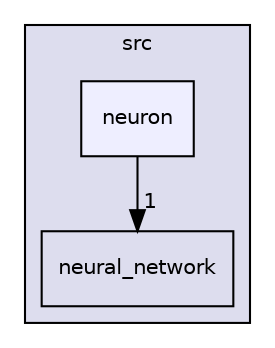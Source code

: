 digraph "/home/runner/work/TinyNeuralNetwork/TinyNeuralNetwork/src/neuron" {
  compound=true
  node [ fontsize="10", fontname="Helvetica"];
  edge [ labelfontsize="10", labelfontname="Helvetica"];
  subgraph clusterdir_68267d1309a1af8e8297ef4c3efbcdba {
    graph [ bgcolor="#ddddee", pencolor="black", label="src" fontname="Helvetica", fontsize="10", URL="dir_68267d1309a1af8e8297ef4c3efbcdba.html"]
  dir_a4c1bc47733d52c12dcbe7406a6f5ba1 [shape=box label="neural_network" URL="dir_a4c1bc47733d52c12dcbe7406a6f5ba1.html"];
  dir_0c9ea08de28bb1cd5197f7d034c44c7e [shape=box, label="neuron", style="filled", fillcolor="#eeeeff", pencolor="black", URL="dir_0c9ea08de28bb1cd5197f7d034c44c7e.html"];
  }
  dir_0c9ea08de28bb1cd5197f7d034c44c7e->dir_a4c1bc47733d52c12dcbe7406a6f5ba1 [headlabel="1", labeldistance=1.5 headhref="dir_000003_000002.html"];
}
